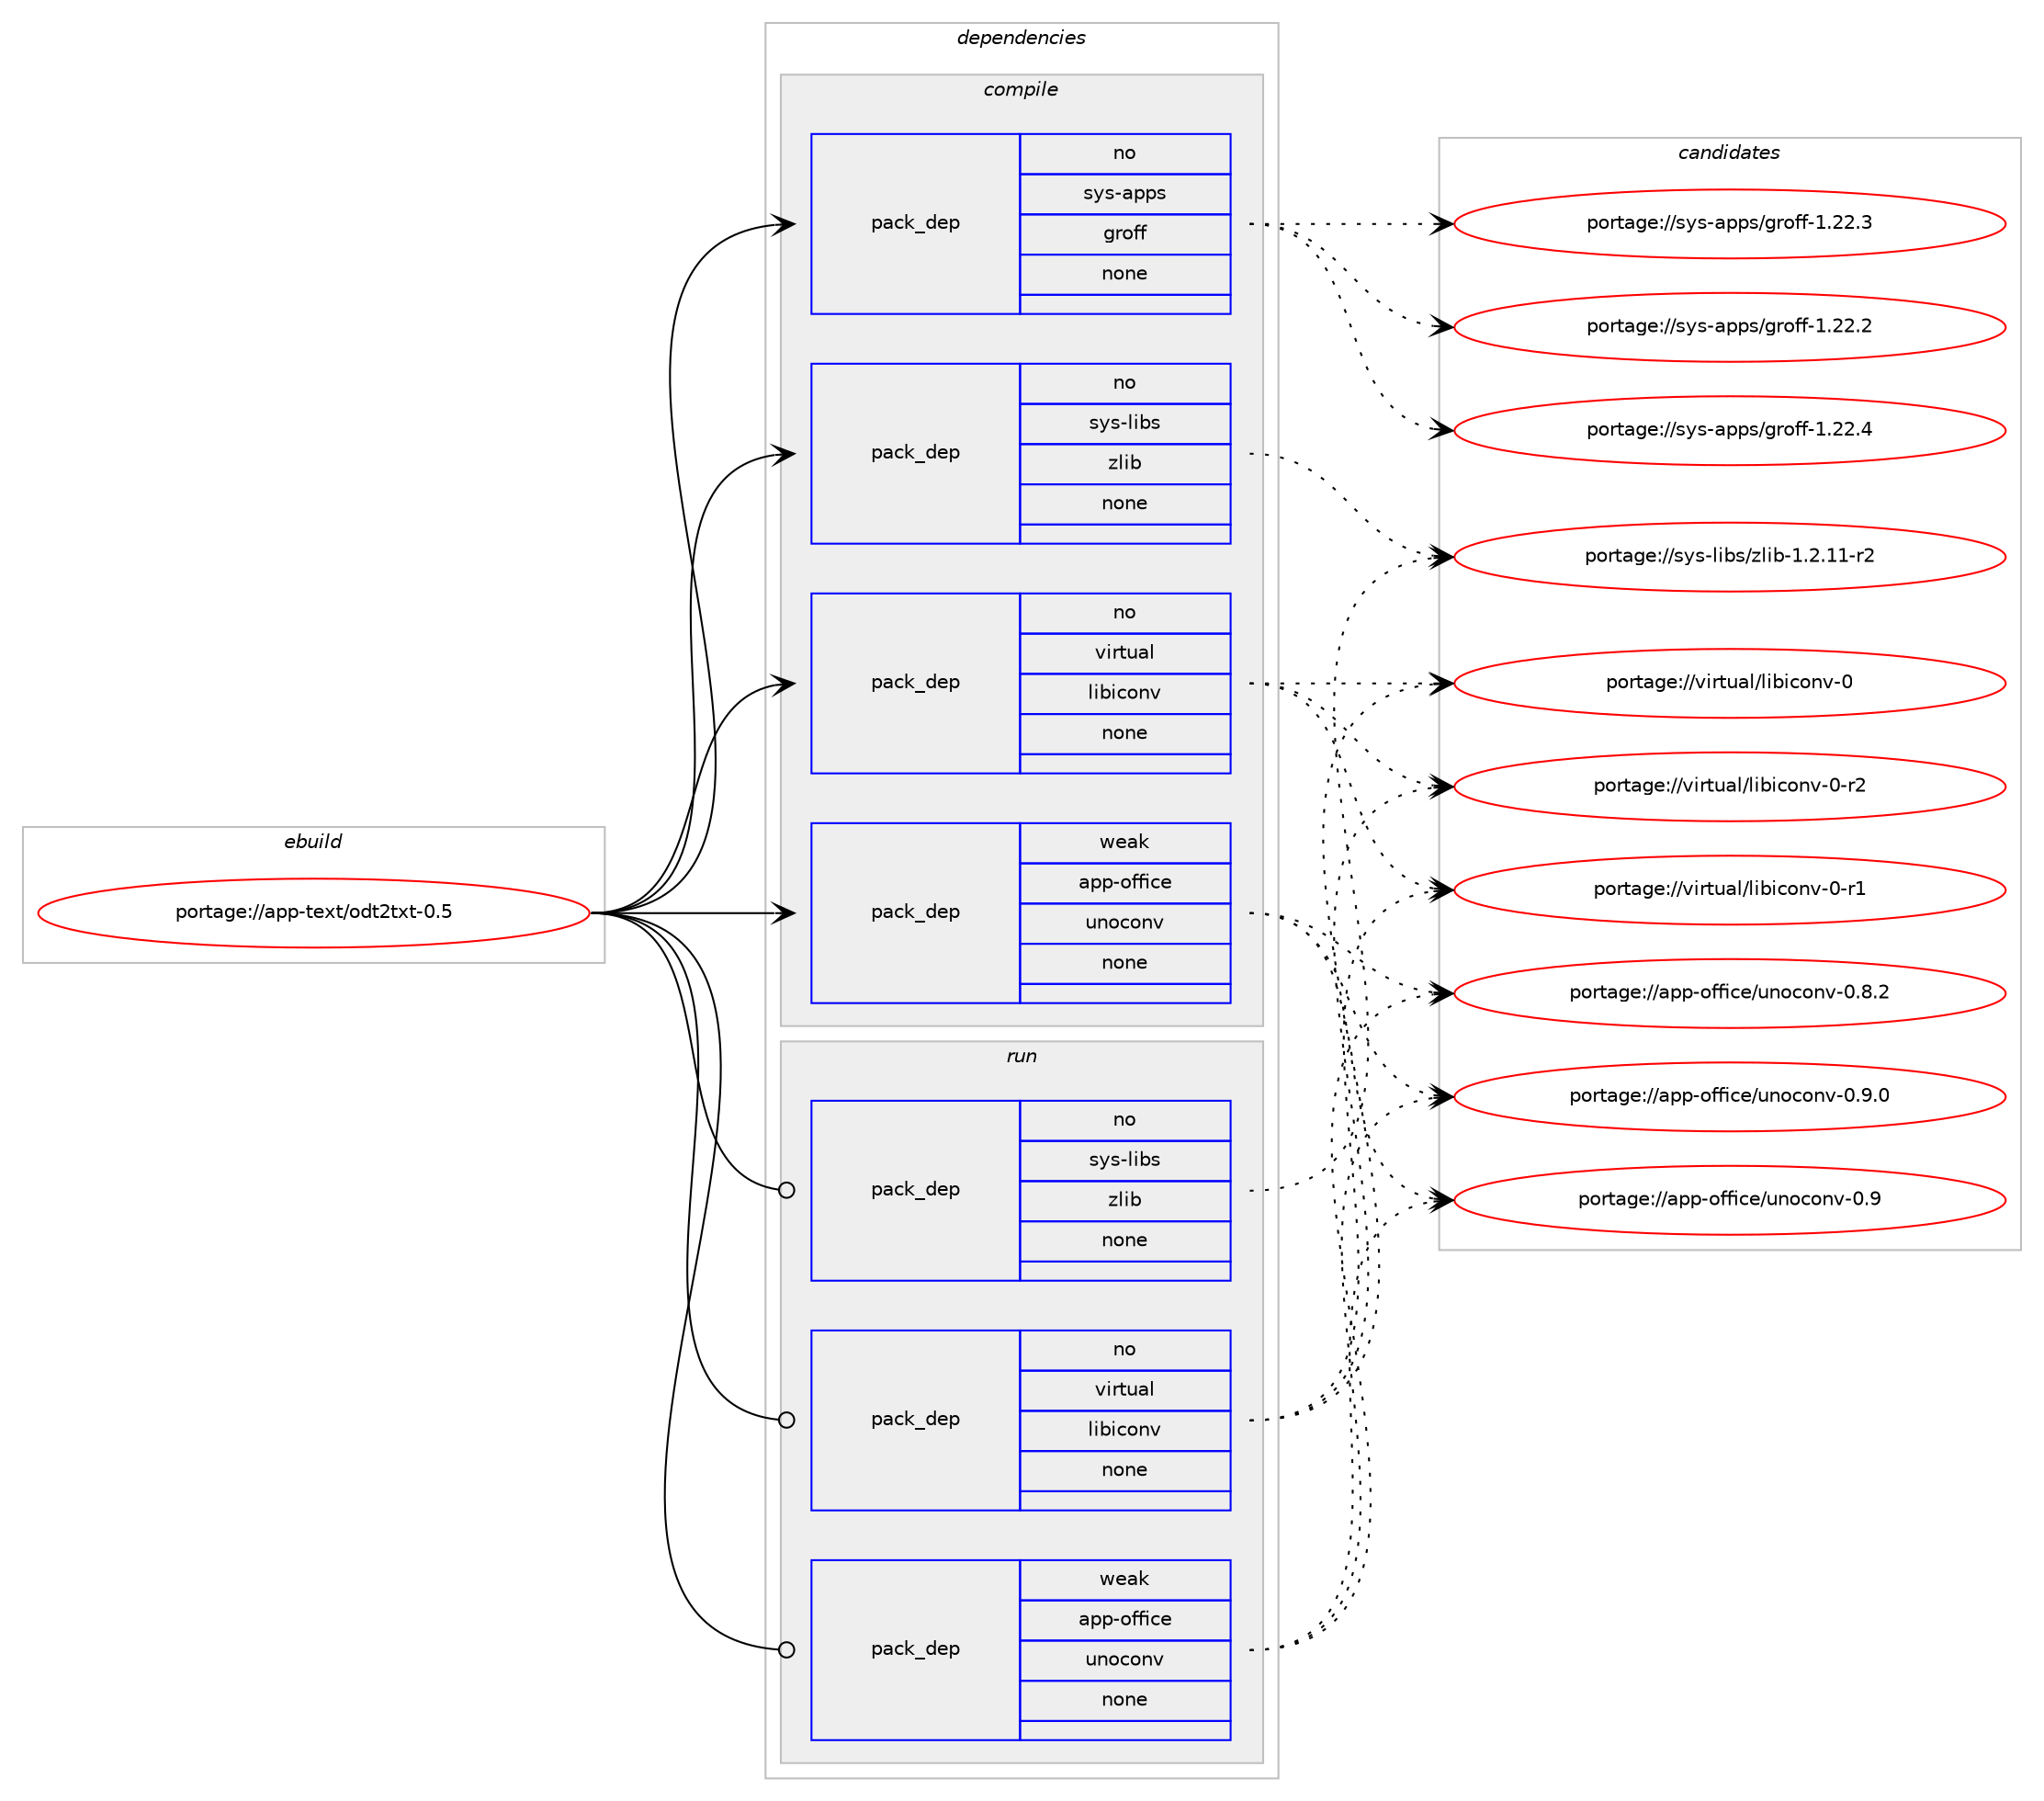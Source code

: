 digraph prolog {

# *************
# Graph options
# *************

newrank=true;
concentrate=true;
compound=true;
graph [rankdir=LR,fontname=Helvetica,fontsize=10,ranksep=1.5];#, ranksep=2.5, nodesep=0.2];
edge  [arrowhead=vee];
node  [fontname=Helvetica,fontsize=10];

# **********
# The ebuild
# **********

subgraph cluster_leftcol {
color=gray;
label=<<i>ebuild</i>>;
id [label="portage://app-text/odt2txt-0.5", color=red, width=4, href="../app-text/odt2txt-0.5.svg"];
}

# ****************
# The dependencies
# ****************

subgraph cluster_midcol {
color=gray;
label=<<i>dependencies</i>>;
subgraph cluster_compile {
fillcolor="#eeeeee";
style=filled;
label=<<i>compile</i>>;
subgraph pack447828 {
dependency595825 [label=<<TABLE BORDER="0" CELLBORDER="1" CELLSPACING="0" CELLPADDING="4" WIDTH="220"><TR><TD ROWSPAN="6" CELLPADDING="30">pack_dep</TD></TR><TR><TD WIDTH="110">no</TD></TR><TR><TD>sys-apps</TD></TR><TR><TD>groff</TD></TR><TR><TD>none</TD></TR><TR><TD></TD></TR></TABLE>>, shape=none, color=blue];
}
id:e -> dependency595825:w [weight=20,style="solid",arrowhead="vee"];
subgraph pack447829 {
dependency595826 [label=<<TABLE BORDER="0" CELLBORDER="1" CELLSPACING="0" CELLPADDING="4" WIDTH="220"><TR><TD ROWSPAN="6" CELLPADDING="30">pack_dep</TD></TR><TR><TD WIDTH="110">no</TD></TR><TR><TD>sys-libs</TD></TR><TR><TD>zlib</TD></TR><TR><TD>none</TD></TR><TR><TD></TD></TR></TABLE>>, shape=none, color=blue];
}
id:e -> dependency595826:w [weight=20,style="solid",arrowhead="vee"];
subgraph pack447830 {
dependency595827 [label=<<TABLE BORDER="0" CELLBORDER="1" CELLSPACING="0" CELLPADDING="4" WIDTH="220"><TR><TD ROWSPAN="6" CELLPADDING="30">pack_dep</TD></TR><TR><TD WIDTH="110">no</TD></TR><TR><TD>virtual</TD></TR><TR><TD>libiconv</TD></TR><TR><TD>none</TD></TR><TR><TD></TD></TR></TABLE>>, shape=none, color=blue];
}
id:e -> dependency595827:w [weight=20,style="solid",arrowhead="vee"];
subgraph pack447831 {
dependency595828 [label=<<TABLE BORDER="0" CELLBORDER="1" CELLSPACING="0" CELLPADDING="4" WIDTH="220"><TR><TD ROWSPAN="6" CELLPADDING="30">pack_dep</TD></TR><TR><TD WIDTH="110">weak</TD></TR><TR><TD>app-office</TD></TR><TR><TD>unoconv</TD></TR><TR><TD>none</TD></TR><TR><TD></TD></TR></TABLE>>, shape=none, color=blue];
}
id:e -> dependency595828:w [weight=20,style="solid",arrowhead="vee"];
}
subgraph cluster_compileandrun {
fillcolor="#eeeeee";
style=filled;
label=<<i>compile and run</i>>;
}
subgraph cluster_run {
fillcolor="#eeeeee";
style=filled;
label=<<i>run</i>>;
subgraph pack447832 {
dependency595829 [label=<<TABLE BORDER="0" CELLBORDER="1" CELLSPACING="0" CELLPADDING="4" WIDTH="220"><TR><TD ROWSPAN="6" CELLPADDING="30">pack_dep</TD></TR><TR><TD WIDTH="110">no</TD></TR><TR><TD>sys-libs</TD></TR><TR><TD>zlib</TD></TR><TR><TD>none</TD></TR><TR><TD></TD></TR></TABLE>>, shape=none, color=blue];
}
id:e -> dependency595829:w [weight=20,style="solid",arrowhead="odot"];
subgraph pack447833 {
dependency595830 [label=<<TABLE BORDER="0" CELLBORDER="1" CELLSPACING="0" CELLPADDING="4" WIDTH="220"><TR><TD ROWSPAN="6" CELLPADDING="30">pack_dep</TD></TR><TR><TD WIDTH="110">no</TD></TR><TR><TD>virtual</TD></TR><TR><TD>libiconv</TD></TR><TR><TD>none</TD></TR><TR><TD></TD></TR></TABLE>>, shape=none, color=blue];
}
id:e -> dependency595830:w [weight=20,style="solid",arrowhead="odot"];
subgraph pack447834 {
dependency595831 [label=<<TABLE BORDER="0" CELLBORDER="1" CELLSPACING="0" CELLPADDING="4" WIDTH="220"><TR><TD ROWSPAN="6" CELLPADDING="30">pack_dep</TD></TR><TR><TD WIDTH="110">weak</TD></TR><TR><TD>app-office</TD></TR><TR><TD>unoconv</TD></TR><TR><TD>none</TD></TR><TR><TD></TD></TR></TABLE>>, shape=none, color=blue];
}
id:e -> dependency595831:w [weight=20,style="solid",arrowhead="odot"];
}
}

# **************
# The candidates
# **************

subgraph cluster_choices {
rank=same;
color=gray;
label=<<i>candidates</i>>;

subgraph choice447828 {
color=black;
nodesep=1;
choice11512111545971121121154710311411110210245494650504652 [label="portage://sys-apps/groff-1.22.4", color=red, width=4,href="../sys-apps/groff-1.22.4.svg"];
choice11512111545971121121154710311411110210245494650504651 [label="portage://sys-apps/groff-1.22.3", color=red, width=4,href="../sys-apps/groff-1.22.3.svg"];
choice11512111545971121121154710311411110210245494650504650 [label="portage://sys-apps/groff-1.22.2", color=red, width=4,href="../sys-apps/groff-1.22.2.svg"];
dependency595825:e -> choice11512111545971121121154710311411110210245494650504652:w [style=dotted,weight="100"];
dependency595825:e -> choice11512111545971121121154710311411110210245494650504651:w [style=dotted,weight="100"];
dependency595825:e -> choice11512111545971121121154710311411110210245494650504650:w [style=dotted,weight="100"];
}
subgraph choice447829 {
color=black;
nodesep=1;
choice11512111545108105981154712210810598454946504649494511450 [label="portage://sys-libs/zlib-1.2.11-r2", color=red, width=4,href="../sys-libs/zlib-1.2.11-r2.svg"];
dependency595826:e -> choice11512111545108105981154712210810598454946504649494511450:w [style=dotted,weight="100"];
}
subgraph choice447830 {
color=black;
nodesep=1;
choice1181051141161179710847108105981059911111011845484511450 [label="portage://virtual/libiconv-0-r2", color=red, width=4,href="../virtual/libiconv-0-r2.svg"];
choice1181051141161179710847108105981059911111011845484511449 [label="portage://virtual/libiconv-0-r1", color=red, width=4,href="../virtual/libiconv-0-r1.svg"];
choice118105114116117971084710810598105991111101184548 [label="portage://virtual/libiconv-0", color=red, width=4,href="../virtual/libiconv-0.svg"];
dependency595827:e -> choice1181051141161179710847108105981059911111011845484511450:w [style=dotted,weight="100"];
dependency595827:e -> choice1181051141161179710847108105981059911111011845484511449:w [style=dotted,weight="100"];
dependency595827:e -> choice118105114116117971084710810598105991111101184548:w [style=dotted,weight="100"];
}
subgraph choice447831 {
color=black;
nodesep=1;
choice9711211245111102102105991014711711011199111110118454846574648 [label="portage://app-office/unoconv-0.9.0", color=red, width=4,href="../app-office/unoconv-0.9.0.svg"];
choice971121124511110210210599101471171101119911111011845484657 [label="portage://app-office/unoconv-0.9", color=red, width=4,href="../app-office/unoconv-0.9.svg"];
choice9711211245111102102105991014711711011199111110118454846564650 [label="portage://app-office/unoconv-0.8.2", color=red, width=4,href="../app-office/unoconv-0.8.2.svg"];
dependency595828:e -> choice9711211245111102102105991014711711011199111110118454846574648:w [style=dotted,weight="100"];
dependency595828:e -> choice971121124511110210210599101471171101119911111011845484657:w [style=dotted,weight="100"];
dependency595828:e -> choice9711211245111102102105991014711711011199111110118454846564650:w [style=dotted,weight="100"];
}
subgraph choice447832 {
color=black;
nodesep=1;
choice11512111545108105981154712210810598454946504649494511450 [label="portage://sys-libs/zlib-1.2.11-r2", color=red, width=4,href="../sys-libs/zlib-1.2.11-r2.svg"];
dependency595829:e -> choice11512111545108105981154712210810598454946504649494511450:w [style=dotted,weight="100"];
}
subgraph choice447833 {
color=black;
nodesep=1;
choice1181051141161179710847108105981059911111011845484511450 [label="portage://virtual/libiconv-0-r2", color=red, width=4,href="../virtual/libiconv-0-r2.svg"];
choice1181051141161179710847108105981059911111011845484511449 [label="portage://virtual/libiconv-0-r1", color=red, width=4,href="../virtual/libiconv-0-r1.svg"];
choice118105114116117971084710810598105991111101184548 [label="portage://virtual/libiconv-0", color=red, width=4,href="../virtual/libiconv-0.svg"];
dependency595830:e -> choice1181051141161179710847108105981059911111011845484511450:w [style=dotted,weight="100"];
dependency595830:e -> choice1181051141161179710847108105981059911111011845484511449:w [style=dotted,weight="100"];
dependency595830:e -> choice118105114116117971084710810598105991111101184548:w [style=dotted,weight="100"];
}
subgraph choice447834 {
color=black;
nodesep=1;
choice9711211245111102102105991014711711011199111110118454846574648 [label="portage://app-office/unoconv-0.9.0", color=red, width=4,href="../app-office/unoconv-0.9.0.svg"];
choice971121124511110210210599101471171101119911111011845484657 [label="portage://app-office/unoconv-0.9", color=red, width=4,href="../app-office/unoconv-0.9.svg"];
choice9711211245111102102105991014711711011199111110118454846564650 [label="portage://app-office/unoconv-0.8.2", color=red, width=4,href="../app-office/unoconv-0.8.2.svg"];
dependency595831:e -> choice9711211245111102102105991014711711011199111110118454846574648:w [style=dotted,weight="100"];
dependency595831:e -> choice971121124511110210210599101471171101119911111011845484657:w [style=dotted,weight="100"];
dependency595831:e -> choice9711211245111102102105991014711711011199111110118454846564650:w [style=dotted,weight="100"];
}
}

}
